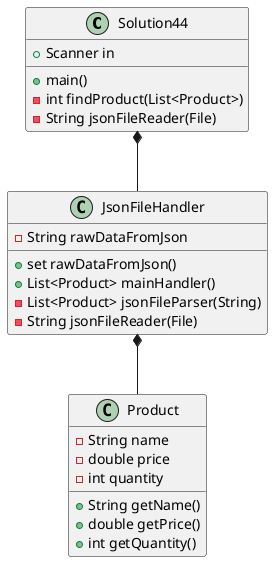 @startuml
class Solution44 {
    +Scanner in
    +main()
    -int findProduct(List<Product>)
    -String jsonFileReader(File)
}
class JsonFileHandler {
    -String rawDataFromJson
    +set rawDataFromJson()
    +List<Product> mainHandler()
    -List<Product> jsonFileParser(String)
    -String jsonFileReader(File)
}
class Product {
    -String name
    -double price
    -int quantity

    +String getName()
    +double getPrice()
    +int getQuantity()
    ' also override toString to proper format
}

Solution44 *-- JsonFileHandler
JsonFileHandler *-- Product

@enduml